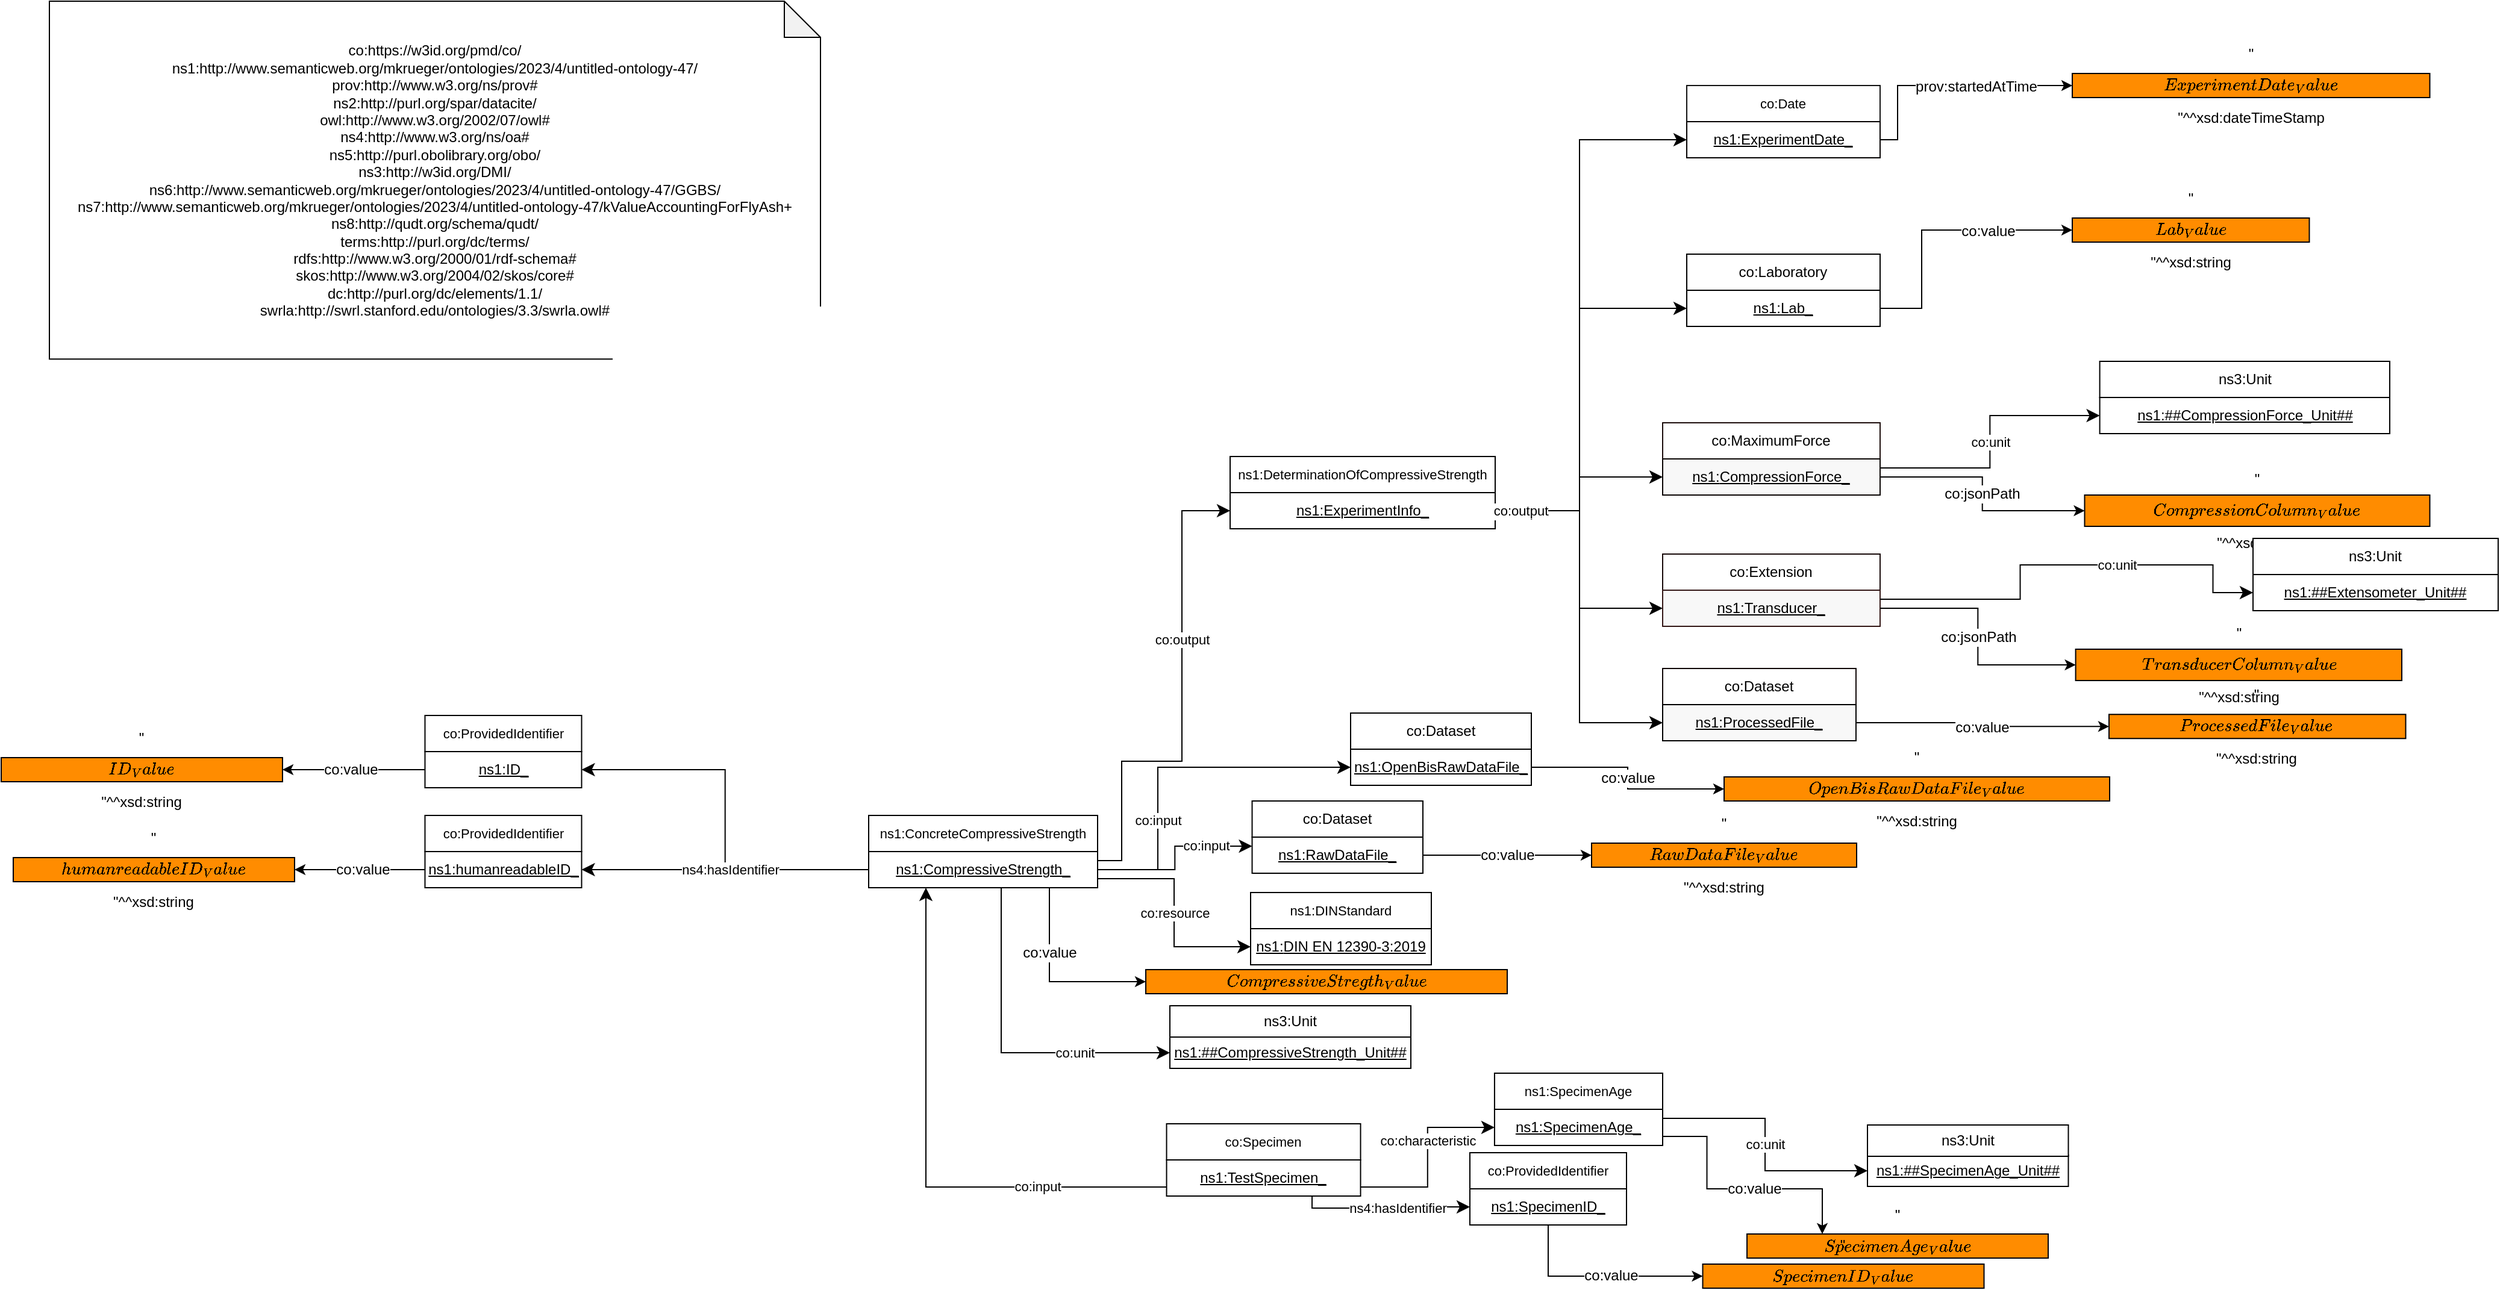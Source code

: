 <mxfile version="15.8.2" type="device"><diagram id="UXIPkQefFEDrWGH3IdC5" name="MiWoEx_neu"><mxGraphModel dx="4435" dy="2999" grid="1" gridSize="10" guides="1" tooltips="1" connect="1" arrows="1" fold="1" page="0" pageScale="1" pageWidth="827" pageHeight="1169" math="0" shadow="0"><root><mxCell id="97505-SNcamct329gDO7-0"/><mxCell id="97505-SNcamct329gDO7-1" parent="97505-SNcamct329gDO7-0"/><object label="ns1:ConcreteCompressiveStrength" Type="Class" IRI="http://www.semanticweb.org/mkrueger/ontologies/2023/4/untitled-ontology-47/ConcreteCompressiveStrength" id="4S3OoNcXCZUGaDcpZlmq-151"><mxCell style="rounded=0;whiteSpace=wrap;html=1;snapToPoint=1;points=[[0.1,0],[0.2,0],[0.3,0],[0.4,0],[0.5,0],[0.6,0],[0.7,0],[0.8,0],[0.9,0],[0,0.1],[0,0.3],[0,0.5],[0,0.7],[0,0.9],[0.1,1],[0.2,1],[0.3,1],[0.4,1],[0.5,1],[0.6,1],[0.7,1],[0.8,1],[0.9,1],[1,0.1],[1,0.3],[1,0.5],[1,0.7],[1,0.9]];fontSize=11;fillColor=#FFFFFF;" parent="97505-SNcamct329gDO7-1" vertex="1"><mxGeometry x="-1900" y="-984" width="190" height="30" as="geometry"/></mxCell></object><object label="&lt;u style=&quot;font-size: 12px&quot;&gt;ns1:&lt;/u&gt;&lt;u&gt;&lt;font style=&quot;font-size: 12px&quot;&gt;CompressiveStrength_&lt;/font&gt;&lt;/u&gt;" Type="Individual" IRI="Null" id="4S3OoNcXCZUGaDcpZlmq-152"><mxCell style="rounded=0;whiteSpace=wrap;html=1;snapToPoint=1;fontSize=11;fillColor=#FFFFFF;" parent="97505-SNcamct329gDO7-1" vertex="1"><mxGeometry x="-1900" y="-954" width="190" height="30" as="geometry"/></mxCell></object><object label="co:value" Type="DatatypeProperty" IRI="https://w3id.org/pmd/co/value" id="4S3OoNcXCZUGaDcpZlmq-154"><mxCell style="edgeStyle=orthogonalEdgeStyle;rounded=0;orthogonalLoop=1;jettySize=auto;html=1;exitX=0.75;exitY=1;exitDx=0;exitDy=0;fontSize=12;entryX=0;entryY=0.5;entryDx=0;entryDy=0;fillColor=#FFFFFF;" parent="97505-SNcamct329gDO7-1" source="4S3OoNcXCZUGaDcpZlmq-152" target="4S3OoNcXCZUGaDcpZlmq-155" edge="1"><mxGeometry as="geometry"><mxPoint x="-1847" y="-871.5" as="sourcePoint"/><mxPoint x="-1669" y="-851" as="targetPoint"/><mxPoint x="-36" y="15" as="offset"/><Array as="points"><mxPoint x="-1750" y="-846"/></Array></mxGeometry></mxCell></object><object label="&quot;$$CompressiveStregth_Value$$&quot;^^xsd:decimal" Type="DataValue" IRI_DT="http://www.w3.org/2001/XMLSchema#decimal" id="4S3OoNcXCZUGaDcpZlmq-155"><mxCell style="rounded=0;whiteSpace=wrap;html=1;snapToPoint=1;shadow=0;glass=0;sketch=0;strokeColor=default;fontSize=12;fillColor=#FF8C00;" parent="97505-SNcamct329gDO7-1" vertex="1"><mxGeometry x="-1670" y="-856" width="300" height="20" as="geometry"/></mxCell></object><object label="ns3:Unit" Type="Class" IRI="http://qudt.org/schema/qudt/Unit" id="dzM1LntGsSAcp5HvhDIG-3"><mxCell style="rounded=0;whiteSpace=wrap;html=1;fillColor=#FFFFFF;" parent="97505-SNcamct329gDO7-1" vertex="1"><mxGeometry x="-1650" y="-826" width="200" height="26" as="geometry"/></mxCell></object><object label="&lt;u&gt;ns1:##CompressiveStrength_Unit##&lt;/u&gt;" Type="Individual" id="dzM1LntGsSAcp5HvhDIG-4"><mxCell style="rounded=0;whiteSpace=wrap;html=1;fillColor=#FFFFFF;" parent="97505-SNcamct329gDO7-1" vertex="1"><mxGeometry x="-1650" y="-800" width="200" height="26" as="geometry"/></mxCell></object><object label="co:unit" Type="ObjectProperty" IRI="https://w3id.org/pmd/co/unit" id="dzM1LntGsSAcp5HvhDIG-5"><mxCell style="endArrow=classic;html=1;endSize=8;arcSize=0;edgeStyle=orthogonalEdgeStyle;entryX=0;entryY=0.5;entryDx=0;entryDy=0;exitX=0.5;exitY=1;exitDx=0;exitDy=0;fillColor=#FFFFFF;" parent="97505-SNcamct329gDO7-1" source="4S3OoNcXCZUGaDcpZlmq-152" target="dzM1LntGsSAcp5HvhDIG-4" edge="1"><mxGeometry width="90" height="26" as="geometry"><mxPoint x="-1620" y="-924" as="sourcePoint"/><mxPoint x="-2140" y="400.74" as="targetPoint"/><Array as="points"><mxPoint x="-1790" y="-787"/></Array><mxPoint x="-2" y="68" as="offset"/></mxGeometry></mxCell></object><object label="co:input" Type="ObjectProperty" IRI="https://w3id.org/pmd/co/input" id="I0iQMAfbNPmYhLhFOZMQ-0"><mxCell style="endArrow=classic;html=1;exitX=1;exitY=0.5;exitDx=0;exitDy=0;endSize=8;arcSize=0;entryX=0;entryY=0.25;entryDx=0;entryDy=0;edgeStyle=orthogonalEdgeStyle;fillColor=#FFFFFF;" parent="97505-SNcamct329gDO7-1" source="4S3OoNcXCZUGaDcpZlmq-152" target="I0iQMAfbNPmYhLhFOZMQ-2" edge="1"><mxGeometry width="90" height="26" as="geometry"><mxPoint x="-1630" y="-945.5" as="sourcePoint"/><mxPoint x="-1224.25" y="-447" as="targetPoint"/><mxPoint x="26" y="-10" as="offset"/></mxGeometry></mxCell></object><object label="co:Dataset" Type="Class" IRI="https://w3id.org/pmd/co/Dataset" id="I0iQMAfbNPmYhLhFOZMQ-1"><mxCell style="rounded=0;whiteSpace=wrap;html=1;snapToPoint=1;points=[[0.1,0],[0.2,0],[0.3,0],[0.4,0],[0.5,0],[0.6,0],[0.7,0],[0.8,0],[0.9,0],[0,0.1],[0,0.3],[0,0.5],[0,0.7],[0,0.9],[0.1,1],[0.2,1],[0.3,1],[0.4,1],[0.5,1],[0.6,1],[0.7,1],[0.8,1],[0.9,1],[1,0.1],[1,0.3],[1,0.5],[1,0.7],[1,0.9]];fillColor=#FFFFFF;" parent="97505-SNcamct329gDO7-1" vertex="1"><mxGeometry x="-1581.74" y="-996" width="141.74" height="30" as="geometry"/></mxCell></object><object label="&lt;u&gt;ns1:RawDataFile_&lt;/u&gt;" Type="Individual" IRI="Null" id="I0iQMAfbNPmYhLhFOZMQ-2"><mxCell style="rounded=0;whiteSpace=wrap;html=1;snapToPoint=1;" parent="97505-SNcamct329gDO7-1" vertex="1"><mxGeometry x="-1581.74" y="-966" width="141.74" height="30" as="geometry"/></mxCell></object><object label="ns1:DINStandard" Type="Class" IRI="http://www.semanticweb.org/mkrueger/ontologies/2023/4/untitled-ontology-47/DINStandard" id="X-x265AaEcsCabsh68sK-0"><mxCell style="rounded=0;whiteSpace=wrap;html=1;snapToPoint=1;points=[[0.1,0],[0.2,0],[0.3,0],[0.4,0],[0.5,0],[0.6,0],[0.7,0],[0.8,0],[0.9,0],[0,0.1],[0,0.3],[0,0.5],[0,0.7],[0,0.9],[0.1,1],[0.2,1],[0.3,1],[0.4,1],[0.5,1],[0.6,1],[0.7,1],[0.8,1],[0.9,1],[1,0.1],[1,0.3],[1,0.5],[1,0.7],[1,0.9]];fontSize=11;fillColor=#FFFFFF;" parent="97505-SNcamct329gDO7-1" vertex="1"><mxGeometry x="-1583" y="-920" width="150" height="30" as="geometry"/></mxCell></object><object label="&lt;u style=&quot;font-size: 12px&quot;&gt;ns1:&lt;/u&gt;&lt;u&gt;&lt;font style=&quot;font-size: 12px&quot;&gt;DIN EN 12390-3:2019&lt;/font&gt;&lt;/u&gt;" Type="Individual" IRI="Null" id="X-x265AaEcsCabsh68sK-1"><mxCell style="rounded=0;whiteSpace=wrap;html=1;snapToPoint=1;fontSize=11;" parent="97505-SNcamct329gDO7-1" vertex="1"><mxGeometry x="-1583" y="-890" width="150" height="30" as="geometry"/></mxCell></object><object label="co:resource" Type="ObjectProperty" IRI="https://w3id.org/pmd/co/resource" id="X-x265AaEcsCabsh68sK-2"><mxCell style="endArrow=classic;html=1;exitX=1;exitY=0.75;exitDx=0;exitDy=0;endSize=8;arcSize=0;edgeStyle=orthogonalEdgeStyle;entryX=0;entryY=0.5;entryDx=0;entryDy=0;fillColor=#FFFFFF;" parent="97505-SNcamct329gDO7-1" source="4S3OoNcXCZUGaDcpZlmq-152" target="X-x265AaEcsCabsh68sK-1" edge="1"><mxGeometry x="-2360" y="380" width="90" height="26" as="geometry"><mxPoint x="-1200" y="-856.04" as="sourcePoint"/><mxPoint x="-1591.74" y="-879" as="targetPoint"/></mxGeometry></mxCell></object><object label="co:output" Type="ObjectProperty" IRI="https://w3id.org/pmd/co/output" id="HQw4geavo5Zy8eXRPRxA-52"><mxCell style="endArrow=classic;html=1;exitX=1;exitY=0.25;exitDx=0;exitDy=0;endSize=8;arcSize=0;edgeStyle=orthogonalEdgeStyle;entryX=0;entryY=0.5;entryDx=0;entryDy=0;fillColor=#FFFFFF;" parent="97505-SNcamct329gDO7-1" source="4S3OoNcXCZUGaDcpZlmq-152" target="HQw4geavo5Zy8eXRPRxA-54" edge="1"><mxGeometry width="90" height="26" as="geometry"><mxPoint x="-1650.74" y="-1320" as="sourcePoint"/><mxPoint x="-1530.74" y="-1004" as="targetPoint"/><Array as="points"><mxPoint x="-1690" y="-947"/><mxPoint x="-1690" y="-1029"/><mxPoint x="-1640" y="-1029"/><mxPoint x="-1640" y="-1237"/></Array><mxPoint x="15" y="-38" as="offset"/></mxGeometry></mxCell></object><object label="ns1:DeterminationOfCompressiveStrength" Type="Class" IRI="http://www.semanticweb.org/mkrueger/ontologies/2023/4/untitled-ontology-47/DeterminationOfCompressiveStrength" id="HQw4geavo5Zy8eXRPRxA-53"><mxCell style="rounded=0;whiteSpace=wrap;html=1;snapToPoint=1;points=[[0.1,0],[0.2,0],[0.3,0],[0.4,0],[0.5,0],[0.6,0],[0.7,0],[0.8,0],[0.9,0],[0,0.1],[0,0.3],[0,0.5],[0,0.7],[0,0.9],[0.1,1],[0.2,1],[0.3,1],[0.4,1],[0.5,1],[0.6,1],[0.7,1],[0.8,1],[0.9,1],[1,0.1],[1,0.3],[1,0.5],[1,0.7],[1,0.9]];fontSize=11;fillColor=#FFFFFF;" parent="97505-SNcamct329gDO7-1" vertex="1"><mxGeometry x="-1600" y="-1282" width="220" height="30" as="geometry"/></mxCell></object><object label="&lt;u style=&quot;font-size: 12px&quot;&gt;ns1:&lt;/u&gt;&lt;u&gt;&lt;font style=&quot;font-size: 12px&quot;&gt;ExperimentInfo_&lt;/font&gt;&lt;/u&gt;" Type="Individual" IRI="Null" id="HQw4geavo5Zy8eXRPRxA-54"><mxCell style="rounded=0;whiteSpace=wrap;html=1;snapToPoint=1;fontSize=11;" parent="97505-SNcamct329gDO7-1" vertex="1"><mxGeometry x="-1600" y="-1252" width="220" height="30" as="geometry"/></mxCell></object><object label="co:output" Type="ObjectProperty" IRI="https://w3id.org/pmd/co/output" id="pHDu-H6QZuq3HkTLv2y9-0"><mxCell style="endArrow=classic;html=1;endSize=8;arcSize=0;edgeStyle=orthogonalEdgeStyle;entryX=0;entryY=0.5;entryDx=0;entryDy=0;exitX=1;exitY=0.5;exitDx=0;exitDy=0;fillColor=#FFFFFF;" parent="97505-SNcamct329gDO7-1" source="HQw4geavo5Zy8eXRPRxA-54" target="qdWpLhHh8dL3HrE0PAIA-3" edge="1"><mxGeometry width="90" height="26" as="geometry"><mxPoint x="-1360.74" y="-1109" as="sourcePoint"/><mxPoint x="-1300" y="-1502" as="targetPoint"/><mxPoint x="-59" y="154" as="offset"/><Array as="points"><mxPoint x="-1310" y="-1237"/><mxPoint x="-1310" y="-1545"/></Array></mxGeometry></mxCell></object><object label="co:output" Type="ObjectProperty" IRI="https://w3id.org/pmd/co/output" id="pHDu-H6QZuq3HkTLv2y9-1"><mxCell style="endArrow=classic;html=1;endSize=8;arcSize=0;edgeStyle=orthogonalEdgeStyle;entryX=0;entryY=0.5;entryDx=0;entryDy=0;exitX=1;exitY=0.5;exitDx=0;exitDy=0;fillColor=#FFFFFF;" parent="97505-SNcamct329gDO7-1" source="HQw4geavo5Zy8eXRPRxA-54" target="qdWpLhHh8dL3HrE0PAIA-13" edge="1"><mxGeometry width="90" height="26" as="geometry"><mxPoint x="-1360.74" y="-1109" as="sourcePoint"/><mxPoint x="-1300" y="-1222" as="targetPoint"/><Array as="points"><mxPoint x="-1310" y="-1237"/><mxPoint x="-1310" y="-1061"/></Array><mxPoint x="-49" y="-88" as="offset"/></mxGeometry></mxCell></object><object label="co:output" Type="ObjectProperty" IRI="https://w3id.org/pmd/co/output" id="pHDu-H6QZuq3HkTLv2y9-4"><mxCell style="endArrow=classic;html=1;endSize=8;arcSize=0;edgeStyle=orthogonalEdgeStyle;entryX=0;entryY=0.5;entryDx=0;entryDy=0;exitX=1;exitY=0.5;exitDx=0;exitDy=0;fillColor=#FFFFFF;" parent="97505-SNcamct329gDO7-1" source="HQw4geavo5Zy8eXRPRxA-54" target="qdWpLhHh8dL3HrE0PAIA-22" edge="1"><mxGeometry width="90" height="26" as="geometry"><mxPoint x="-1360.74" y="-1109" as="sourcePoint"/><mxPoint x="-1300" y="-1082" as="targetPoint"/><Array as="points"><mxPoint x="-1310" y="-1237"/><mxPoint x="-1310" y="-1156"/></Array><mxPoint x="-49" y="-40" as="offset"/></mxGeometry></mxCell></object><object label="co:output" Type="ObjectProperty" IRI="https://w3id.org/pmd/co/output" id="pHDu-H6QZuq3HkTLv2y9-5"><mxCell style="endArrow=classic;html=1;endSize=8;arcSize=0;edgeStyle=orthogonalEdgeStyle;entryX=0;entryY=0.5;entryDx=0;entryDy=0;exitX=1;exitY=0.5;exitDx=0;exitDy=0;fillColor=#FFFFFF;" parent="97505-SNcamct329gDO7-1" source="HQw4geavo5Zy8eXRPRxA-54" target="qdWpLhHh8dL3HrE0PAIA-11" edge="1"><mxGeometry width="90" height="26" as="geometry"><mxPoint x="-1360.74" y="-1109" as="sourcePoint"/><mxPoint x="-1300" y="-1152" as="targetPoint"/><Array as="points"><mxPoint x="-1310" y="-1237"/><mxPoint x="-1310" y="-1265"/></Array><mxPoint x="-49" y="14" as="offset"/></mxGeometry></mxCell></object><object label="co:output" Type="ObjectProperty" IRI="https://w3id.org/pmd/co/output" id="YiSI-3_hxDZqlvMmnj0z-66"><mxCell style="endArrow=classic;html=1;endSize=8;arcSize=0;edgeStyle=orthogonalEdgeStyle;entryX=0;entryY=0.5;entryDx=0;entryDy=0;exitX=1;exitY=0.5;exitDx=0;exitDy=0;fillColor=#FFFFFF;" parent="97505-SNcamct329gDO7-1" source="HQw4geavo5Zy8eXRPRxA-54" target="qdWpLhHh8dL3HrE0PAIA-7" edge="1"><mxGeometry width="90" height="26" as="geometry"><mxPoint x="-1401" y="-1019" as="sourcePoint"/><mxPoint x="-1300" y="-1362" as="targetPoint"/><mxPoint x="-59" y="84" as="offset"/><Array as="points"><mxPoint x="-1310" y="-1237"/><mxPoint x="-1310" y="-1405"/></Array></mxGeometry></mxCell></object><object label="co:value" Type="DatatypeProperty" IRI="https://w3id.org/pmd/co/value" id="bk2kTeLw0D9dxrtDLXrW-33"><mxCell style="edgeStyle=orthogonalEdgeStyle;rounded=0;orthogonalLoop=1;jettySize=auto;html=1;fontSize=12;exitX=1;exitY=0.5;exitDx=0;exitDy=0;entryX=0;entryY=0.5;entryDx=0;entryDy=0;fillColor=#FFFFFF;" parent="97505-SNcamct329gDO7-1" source="I0iQMAfbNPmYhLhFOZMQ-2" target="bk2kTeLw0D9dxrtDLXrW-34" edge="1"><mxGeometry x="-2360" y="380" as="geometry"><mxPoint x="-1410.0" y="-661" as="sourcePoint"/><mxPoint x="-1330" y="-910" as="targetPoint"/><mxPoint as="offset"/></mxGeometry></mxCell></object><object label="&quot;$$RawDataFile_Value$$&quot;^^xsd:string" Type="DataValue" IRI_DT="http://www.w3.org/2001/XMLSchema#string" id="bk2kTeLw0D9dxrtDLXrW-34"><mxCell style="rounded=0;whiteSpace=wrap;html=1;snapToPoint=1;shadow=0;glass=0;sketch=0;strokeColor=default;fontSize=12;fillColor=#FF8C00;" parent="97505-SNcamct329gDO7-1" vertex="1"><mxGeometry x="-1300" y="-961" width="220" height="20" as="geometry"/></mxCell></object><object label="co:input" Type="ObjectProperty" IRI="https://w3id.org/pmd/co/input" id="CiveyCGVFrFPuOGMLY2E-0"><mxCell style="endArrow=classic;html=1;exitX=1;exitY=0.5;exitDx=0;exitDy=0;endSize=8;arcSize=0;edgeStyle=orthogonalEdgeStyle;entryX=0;entryY=0.5;entryDx=0;entryDy=0;fillColor=#FFFFFF;" parent="97505-SNcamct329gDO7-1" source="4S3OoNcXCZUGaDcpZlmq-152" target="CiveyCGVFrFPuOGMLY2E-2" edge="1"><mxGeometry width="90" height="26" as="geometry"><mxPoint x="-1700" y="-929" as="sourcePoint"/><mxPoint x="-1530" y="-1050" as="targetPoint"/><Array as="points"><mxPoint x="-1660" y="-939"/><mxPoint x="-1660" y="-1024"/></Array><mxPoint x="-55" y="1" as="offset"/></mxGeometry></mxCell></object><object label="co:Dataset" Type="Class" IRI="https://w3id.org/pmd/co/Dataset" id="CiveyCGVFrFPuOGMLY2E-1"><mxCell style="rounded=0;whiteSpace=wrap;html=1;snapToPoint=1;points=[[0.1,0],[0.2,0],[0.3,0],[0.4,0],[0.5,0],[0.6,0],[0.7,0],[0.8,0],[0.9,0],[0,0.1],[0,0.3],[0,0.5],[0,0.7],[0,0.9],[0.1,1],[0.2,1],[0.3,1],[0.4,1],[0.5,1],[0.6,1],[0.7,1],[0.8,1],[0.9,1],[1,0.1],[1,0.3],[1,0.5],[1,0.7],[1,0.9]];fillColor=#FFFFFF;" parent="97505-SNcamct329gDO7-1" vertex="1"><mxGeometry x="-1500" y="-1069" width="150" height="30" as="geometry"/></mxCell></object><object label="&lt;u&gt;ns1:OpenBisRawDataFile_&lt;/u&gt;" Type="Individual" IRI="Null" id="CiveyCGVFrFPuOGMLY2E-2"><mxCell style="rounded=0;whiteSpace=wrap;html=1;snapToPoint=1;" parent="97505-SNcamct329gDO7-1" vertex="1"><mxGeometry x="-1500" y="-1039" width="150" height="30" as="geometry"/></mxCell></object><object label="co:value" Type="DatatypeProperty" IRI="https://w3id.org/pmd/co/value" id="CiveyCGVFrFPuOGMLY2E-3"><mxCell style="edgeStyle=orthogonalEdgeStyle;rounded=0;orthogonalLoop=1;jettySize=auto;html=1;fontSize=12;exitX=1;exitY=0.5;exitDx=0;exitDy=0;entryX=0;entryY=0.5;entryDx=0;entryDy=0;fillColor=#FFFFFF;" parent="97505-SNcamct329gDO7-1" source="CiveyCGVFrFPuOGMLY2E-2" target="CiveyCGVFrFPuOGMLY2E-4" edge="1"><mxGeometry x="-2250" y="325" as="geometry"><mxPoint x="-1330" y="-1006" as="sourcePoint"/><mxPoint x="-1220" y="-965" as="targetPoint"/><mxPoint as="offset"/></mxGeometry></mxCell></object><object label="&quot;$$OpenBisRawDataFile_Value$$&quot;^^xsd:string" Type="DataValue" IRI_DT="http://www.w3.org/2001/XMLSchema#string" id="CiveyCGVFrFPuOGMLY2E-4"><mxCell style="rounded=0;whiteSpace=wrap;html=1;snapToPoint=1;shadow=0;glass=0;sketch=0;strokeColor=default;fontSize=12;fillColor=#FF8C00;" parent="97505-SNcamct329gDO7-1" vertex="1"><mxGeometry x="-1190" y="-1016" width="320" height="20" as="geometry"/></mxCell></object><object label="ns4:hasIdentifier" Type="ObjectProperty" IRI="http://purl.org/spar/datacite/hasIdentifier" id="MuX1jfOY8elobVk9gQZl-0"><mxCell style="endArrow=classic;html=1;endSize=8;arcSize=0;edgeStyle=orthogonalEdgeStyle;entryX=1;entryY=0.5;entryDx=0;entryDy=0;exitX=0;exitY=0.5;exitDx=0;exitDy=0;fillColor=#FFFFFF;" parent="97505-SNcamct329gDO7-1" source="4S3OoNcXCZUGaDcpZlmq-152" target="MuX1jfOY8elobVk9gQZl-3" edge="1"><mxGeometry width="90" height="26" as="geometry"><mxPoint x="-1906.74" y="-1282" as="sourcePoint"/><mxPoint x="-1989.01" y="-1307.03" as="targetPoint"/><mxPoint x="4" y="41" as="offset"/></mxGeometry></mxCell></object><object label="&quot;$$ID_Value$$&quot;^^xsd:string" Type="DataValue" IRI_DT="http://www.w3.org/2001/XMLSchema#string" id="MuX1jfOY8elobVk9gQZl-1"><mxCell style="rounded=0;whiteSpace=wrap;html=1;snapToPoint=1;shadow=0;glass=0;sketch=0;strokeColor=default;fontSize=12;fillColor=#FF8C00;" parent="97505-SNcamct329gDO7-1" vertex="1"><mxGeometry x="-2620" y="-1032" width="233.48" height="20" as="geometry"/></mxCell></object><object label="co:ProvidedIdentifier" Type="Class" IRI="https://w3id.org/pmd/co/ProvidedIdentifier" id="MuX1jfOY8elobVk9gQZl-2"><mxCell style="rounded=0;whiteSpace=wrap;html=1;snapToPoint=1;points=[[0.1,0],[0.2,0],[0.3,0],[0.4,0],[0.5,0],[0.6,0],[0.7,0],[0.8,0],[0.9,0],[0,0.1],[0,0.3],[0,0.5],[0,0.7],[0,0.9],[0.1,1],[0.2,1],[0.3,1],[0.4,1],[0.5,1],[0.6,1],[0.7,1],[0.8,1],[0.9,1],[1,0.1],[1,0.3],[1,0.5],[1,0.7],[1,0.9]];fontSize=11;fillColor=#FFFFFF;" parent="97505-SNcamct329gDO7-1" vertex="1"><mxGeometry x="-2268.26" y="-1067" width="130" height="30" as="geometry"/></mxCell></object><object label="&lt;u style=&quot;font-size: 12px&quot;&gt;ns1:&lt;/u&gt;&lt;u&gt;&lt;font style=&quot;font-size: 12px&quot;&gt;ID_&lt;/font&gt;&lt;/u&gt;" Type="Individual" IRI="Null" id="MuX1jfOY8elobVk9gQZl-3"><mxCell style="rounded=0;whiteSpace=wrap;html=1;snapToPoint=1;fontSize=11;" parent="97505-SNcamct329gDO7-1" vertex="1"><mxGeometry x="-2268.26" y="-1037" width="130" height="30" as="geometry"/></mxCell></object><object label="co:value" Type="DatatypeProperty" IRI="https://w3id.org/pmd/co/value" id="MuX1jfOY8elobVk9gQZl-4"><mxCell style="edgeStyle=orthogonalEdgeStyle;rounded=0;orthogonalLoop=1;jettySize=auto;html=1;fontSize=12;entryX=1;entryY=0.5;entryDx=0;entryDy=0;exitX=0;exitY=0.5;exitDx=0;exitDy=0;fillColor=#FFFFFF;" parent="97505-SNcamct329gDO7-1" source="MuX1jfOY8elobVk9gQZl-3" target="MuX1jfOY8elobVk9gQZl-1" edge="1"><mxGeometry as="geometry"><mxPoint x="-2171.74" y="-1364.75" as="sourcePoint"/><mxPoint x="-2043.48" y="-1322.25" as="targetPoint"/><mxPoint x="-3" as="offset"/></mxGeometry></mxCell></object><object label="ns4:hasIdentifier" Type="ObjectProperty" IRI="http://purl.org/spar/datacite/hasIdentifier" id="MuX1jfOY8elobVk9gQZl-5"><mxCell style="endArrow=classic;html=1;endSize=8;arcSize=0;edgeStyle=orthogonalEdgeStyle;entryX=1;entryY=0.5;entryDx=0;entryDy=0;exitX=0;exitY=0.5;exitDx=0;exitDy=0;fillColor=#FFFFFF;" parent="97505-SNcamct329gDO7-1" source="4S3OoNcXCZUGaDcpZlmq-152" target="MuX1jfOY8elobVk9gQZl-8" edge="1"><mxGeometry width="90" height="26" as="geometry"><mxPoint x="-2056.74" y="-1111" as="sourcePoint"/><mxPoint x="-2139.01" y="-1136.03" as="targetPoint"/><mxPoint x="4" as="offset"/></mxGeometry></mxCell></object><object label="&quot;$$humanreadableID_Value$$&quot;^^xsd:string" Type="DataValue" IRI_DT="http://www.w3.org/2001/XMLSchema#string" id="MuX1jfOY8elobVk9gQZl-6"><mxCell style="rounded=0;whiteSpace=wrap;html=1;snapToPoint=1;shadow=0;glass=0;sketch=0;strokeColor=default;fontSize=12;fillColor=#FF8C00;" parent="97505-SNcamct329gDO7-1" vertex="1"><mxGeometry x="-2610" y="-949" width="233.48" height="20" as="geometry"/></mxCell></object><object label="co:ProvidedIdentifier" Type="Class" IRI="https://w3id.org/pmd/co/ProvidedIdentifier" id="MuX1jfOY8elobVk9gQZl-7"><mxCell style="rounded=0;whiteSpace=wrap;html=1;snapToPoint=1;points=[[0.1,0],[0.2,0],[0.3,0],[0.4,0],[0.5,0],[0.6,0],[0.7,0],[0.8,0],[0.9,0],[0,0.1],[0,0.3],[0,0.5],[0,0.7],[0,0.9],[0.1,1],[0.2,1],[0.3,1],[0.4,1],[0.5,1],[0.6,1],[0.7,1],[0.8,1],[0.9,1],[1,0.1],[1,0.3],[1,0.5],[1,0.7],[1,0.9]];fontSize=11;fillColor=#FFFFFF;" parent="97505-SNcamct329gDO7-1" vertex="1"><mxGeometry x="-2268.26" y="-984" width="130" height="30" as="geometry"/></mxCell></object><object label="&lt;u style=&quot;font-size: 12px&quot;&gt;ns1:humanreadable&lt;/u&gt;&lt;u&gt;&lt;font style=&quot;font-size: 12px&quot;&gt;ID_&lt;/font&gt;&lt;/u&gt;" Type="Individual" IRI="Null" id="MuX1jfOY8elobVk9gQZl-8"><mxCell style="rounded=0;whiteSpace=wrap;html=1;snapToPoint=1;fontSize=11;" parent="97505-SNcamct329gDO7-1" vertex="1"><mxGeometry x="-2268.26" y="-954" width="130" height="30" as="geometry"/></mxCell></object><object label="co:value" Type="DatatypeProperty" IRI="https://w3id.org/pmd/co/value" id="MuX1jfOY8elobVk9gQZl-9"><mxCell style="edgeStyle=orthogonalEdgeStyle;rounded=0;orthogonalLoop=1;jettySize=auto;html=1;fontSize=12;entryX=1;entryY=0.5;entryDx=0;entryDy=0;exitX=0;exitY=0.5;exitDx=0;exitDy=0;fillColor=#FFFFFF;" parent="97505-SNcamct329gDO7-1" source="MuX1jfOY8elobVk9gQZl-8" target="MuX1jfOY8elobVk9gQZl-6" edge="1"><mxGeometry as="geometry"><mxPoint x="-2321.74" y="-1193.75" as="sourcePoint"/><mxPoint x="-2193.48" y="-1151.25" as="targetPoint"/><mxPoint x="2" as="offset"/></mxGeometry></mxCell></object><object label="co:Specimen" Type="Class" IRI="https://w3id.org/pmd/co/Specimen" id="MuX1jfOY8elobVk9gQZl-11"><mxCell style="rounded=0;whiteSpace=wrap;html=1;snapToPoint=1;points=[[0.1,0],[0.2,0],[0.3,0],[0.4,0],[0.5,0],[0.6,0],[0.7,0],[0.8,0],[0.9,0],[0,0.1],[0,0.3],[0,0.5],[0,0.7],[0,0.9],[0.1,1],[0.2,1],[0.3,1],[0.4,1],[0.5,1],[0.6,1],[0.7,1],[0.8,1],[0.9,1],[1,0.1],[1,0.3],[1,0.5],[1,0.7],[1,0.9]];fontSize=11;fillColor=#FFFFFF;" parent="97505-SNcamct329gDO7-1" vertex="1"><mxGeometry x="-1652.74" y="-728" width="161" height="30" as="geometry"/></mxCell></object><object label="&lt;u&gt;&lt;font style=&quot;font-size: 12px&quot;&gt;ns1:TestSpecimen_&lt;/font&gt;&lt;/u&gt;" Type="Individual" IRI="Null" id="MuX1jfOY8elobVk9gQZl-12"><mxCell style="rounded=0;whiteSpace=wrap;html=1;snapToPoint=1;fontSize=11;" parent="97505-SNcamct329gDO7-1" vertex="1"><mxGeometry x="-1652.74" y="-698" width="161" height="30" as="geometry"/></mxCell></object><object label="co:input" Type="ObjectProperty" IRI="https://w3id.org/pmd/co/input" id="MuX1jfOY8elobVk9gQZl-13"><mxCell style="endArrow=classic;html=1;endSize=8;arcSize=0;edgeStyle=orthogonalEdgeStyle;exitX=0;exitY=0.75;exitDx=0;exitDy=0;entryX=0.25;entryY=1;entryDx=0;entryDy=0;fillColor=#FFFFFF;" parent="97505-SNcamct329gDO7-1" source="MuX1jfOY8elobVk9gQZl-12" target="4S3OoNcXCZUGaDcpZlmq-152" edge="1"><mxGeometry width="90" height="26" as="geometry"><mxPoint x="-1631" y="-946.5" as="sourcePoint"/><mxPoint x="-1740.0" y="-634" as="targetPoint"/><mxPoint x="-7" y="124" as="offset"/></mxGeometry></mxCell></object><object label="co:characteristic" Type="ObjectProperty" IRI="https://w3id.org/pmd/co/characteristic" id="MuX1jfOY8elobVk9gQZl-14"><mxCell style="endArrow=classic;html=1;endSize=8;arcSize=0;edgeStyle=orthogonalEdgeStyle;exitX=1;exitY=0.75;exitDx=0;exitDy=0;entryX=0;entryY=0.5;entryDx=0;entryDy=0;strokeColor=#000000;fillColor=#FFFFFF;" parent="97505-SNcamct329gDO7-1" source="MuX1jfOY8elobVk9gQZl-12" target="MuX1jfOY8elobVk9gQZl-16" edge="1"><mxGeometry x="-254.26" y="716" width="90" height="26" as="geometry"><mxPoint x="-1451" y="-849" as="sourcePoint"/><mxPoint x="-1371.0" y="-794.0" as="targetPoint"/><mxPoint y="-14" as="offset"/></mxGeometry></mxCell></object><object label="ns1:SpecimenAge" Type="Class" IRI="http://www.semanticweb.org/mkrueger/ontologies/2023/4/untitled-ontology-47/SpecimenAge" id="MuX1jfOY8elobVk9gQZl-15"><mxCell style="rounded=0;whiteSpace=wrap;html=1;snapToPoint=1;points=[[0.1,0],[0.2,0],[0.3,0],[0.4,0],[0.5,0],[0.6,0],[0.7,0],[0.8,0],[0.9,0],[0,0.1],[0,0.3],[0,0.5],[0,0.7],[0,0.9],[0.1,1],[0.2,1],[0.3,1],[0.4,1],[0.5,1],[0.6,1],[0.7,1],[0.8,1],[0.9,1],[1,0.1],[1,0.3],[1,0.5],[1,0.7],[1,0.9]];fontSize=11;fillColor=#FFFFFF;" parent="97505-SNcamct329gDO7-1" vertex="1"><mxGeometry x="-1380.53" y="-770" width="139.53" height="30" as="geometry"/></mxCell></object><object label="&lt;span style=&quot;font-size: 12px&quot;&gt;&lt;u&gt;ns1:SpecimenAge_&lt;/u&gt;&lt;/span&gt;" Type="Individual" IRI="Null" id="MuX1jfOY8elobVk9gQZl-16"><mxCell style="rounded=0;whiteSpace=wrap;html=1;snapToPoint=1;fontSize=11;" parent="97505-SNcamct329gDO7-1" vertex="1"><mxGeometry x="-1380.53" y="-740" width="139.53" height="30" as="geometry"/></mxCell></object><object label="&quot;$$SpecimenAge_Value$$&quot;^^xsd:decimal" Type="DataValue" IRI_DT="http://www.w3.org/2001/XMLSchema#decimal" id="MuX1jfOY8elobVk9gQZl-17"><mxCell style="rounded=0;whiteSpace=wrap;html=1;snapToPoint=1;shadow=0;glass=0;sketch=0;strokeColor=default;fontSize=12;fillColor=#FF8C00;" parent="97505-SNcamct329gDO7-1" vertex="1"><mxGeometry x="-1171" y="-636.5" width="250" height="20" as="geometry"/></mxCell></object><object label="co:value" Type="DatatypeProperty" IRI="https://w3id.org/pmd/co/value" id="MuX1jfOY8elobVk9gQZl-18"><mxCell style="edgeStyle=orthogonalEdgeStyle;rounded=0;orthogonalLoop=1;jettySize=auto;html=1;exitX=1;exitY=0.75;exitDx=0;exitDy=0;fontSize=12;entryX=0.25;entryY=0;entryDx=0;entryDy=0;fillColor=#FFFFFF;" parent="97505-SNcamct329gDO7-1" source="MuX1jfOY8elobVk9gQZl-16" target="MuX1jfOY8elobVk9gQZl-17" edge="1"><mxGeometry x="-254.26" y="716" as="geometry"><mxPoint x="-1960.53" y="-409" as="sourcePoint"/><mxPoint x="-3028.51" y="2243.24" as="targetPoint"/><Array as="points"><mxPoint x="-1204.26" y="-717"/><mxPoint x="-1204.26" y="-674"/><mxPoint x="-1108.26" y="-674"/></Array><mxPoint x="10" y="3" as="offset"/></mxGeometry></mxCell></object><object label="&lt;u&gt;ns1:##SpecimenAge_Unit##&lt;/u&gt;" Type="Individual" id="MuX1jfOY8elobVk9gQZl-19"><mxCell style="rounded=0;whiteSpace=wrap;html=1;fillColor=#FFFFFF;" parent="97505-SNcamct329gDO7-1" vertex="1"><mxGeometry x="-1071" y="-702" width="166.74" height="26" as="geometry"/></mxCell></object><object label="ns3:Unit" Type="Class" IRI="http://qudt.org/schema/qudt/Unit" id="MuX1jfOY8elobVk9gQZl-20"><mxCell style="rounded=0;whiteSpace=wrap;html=1;fillColor=#FFFFFF;" parent="97505-SNcamct329gDO7-1" vertex="1"><mxGeometry x="-1071" y="-727" width="166.74" height="26" as="geometry"/></mxCell></object><object label="co:unit" Type="ObjectProperty" IRI="https://w3id.org/pmd/co/unit" id="MuX1jfOY8elobVk9gQZl-21"><mxCell style="endArrow=classic;html=1;endSize=8;arcSize=0;edgeStyle=orthogonalEdgeStyle;entryX=0;entryY=0.5;entryDx=0;entryDy=0;exitX=1;exitY=0.25;exitDx=0;exitDy=0;fillColor=#FFFFFF;" parent="97505-SNcamct329gDO7-1" source="MuX1jfOY8elobVk9gQZl-16" target="MuX1jfOY8elobVk9gQZl-19" edge="1"><mxGeometry x="-2411" y="138" width="90" height="26" as="geometry"><mxPoint x="-1930.53" y="-322.5" as="sourcePoint"/><mxPoint x="-1820.53" y="-342" as="targetPoint"/></mxGeometry></mxCell></object><object label="co:ProvidedIdentifier" Type="Class" IRI="https://w3id.org/pmd/co/ProvidedIdentifier" id="MuX1jfOY8elobVk9gQZl-22"><mxCell style="rounded=0;whiteSpace=wrap;html=1;snapToPoint=1;points=[[0.1,0],[0.2,0],[0.3,0],[0.4,0],[0.5,0],[0.6,0],[0.7,0],[0.8,0],[0.9,0],[0,0.1],[0,0.3],[0,0.5],[0,0.7],[0,0.9],[0.1,1],[0.2,1],[0.3,1],[0.4,1],[0.5,1],[0.6,1],[0.7,1],[0.8,1],[0.9,1],[1,0.1],[1,0.3],[1,0.5],[1,0.7],[1,0.9]];fontSize=11;fillColor=#FFFFFF;" parent="97505-SNcamct329gDO7-1" vertex="1"><mxGeometry x="-1401" y="-704" width="130" height="30" as="geometry"/></mxCell></object><object label="&lt;u style=&quot;font-size: 12px&quot;&gt;ns1:&lt;/u&gt;&lt;u&gt;&lt;font style=&quot;font-size: 12px&quot;&gt;SpecimenID_&lt;/font&gt;&lt;/u&gt;" Type="Individual" IRI="Null" id="MuX1jfOY8elobVk9gQZl-23"><mxCell style="rounded=0;whiteSpace=wrap;html=1;snapToPoint=1;fontSize=11;" parent="97505-SNcamct329gDO7-1" vertex="1"><mxGeometry x="-1401" y="-674" width="130" height="30" as="geometry"/></mxCell></object><object label="ns4:hasIdentifier" Type="ObjectProperty" IRI="http://purl.org/spar/datacite/hasIdentifier" id="MuX1jfOY8elobVk9gQZl-24"><mxCell style="endArrow=classic;html=1;endSize=8;arcSize=0;edgeStyle=orthogonalEdgeStyle;entryX=0;entryY=0.5;entryDx=0;entryDy=0;exitX=0.75;exitY=1;exitDx=0;exitDy=0;fillColor=#FFFFFF;" parent="97505-SNcamct329gDO7-1" source="MuX1jfOY8elobVk9gQZl-12" target="MuX1jfOY8elobVk9gQZl-23" edge="1"><mxGeometry x="-2411" y="138" width="90" height="26" as="geometry"><mxPoint x="-1431" y="-789" as="sourcePoint"/><mxPoint x="-2659" y="2637" as="targetPoint"/><mxPoint x="5" y="5" as="offset"/></mxGeometry></mxCell></object><object label="&quot;$$SpecimenID_Value$$&quot;^^xsd:string" Type="DataValue" IRI_DT="http://www.w3.org/2001/XMLSchema#string" id="MuX1jfOY8elobVk9gQZl-25"><mxCell style="rounded=0;whiteSpace=wrap;html=1;snapToPoint=1;shadow=0;glass=0;sketch=0;strokeColor=default;fontSize=12;fillColor=#FF8C00;" parent="97505-SNcamct329gDO7-1" vertex="1"><mxGeometry x="-1207.74" y="-611.5" width="233.48" height="20" as="geometry"/></mxCell></object><object label="co:value" Type="DatatypeProperty" IRI="https://w3id.org/pmd/co/value" id="MuX1jfOY8elobVk9gQZl-26"><mxCell style="edgeStyle=orthogonalEdgeStyle;rounded=0;orthogonalLoop=1;jettySize=auto;html=1;fontSize=12;entryX=0;entryY=0.5;entryDx=0;entryDy=0;exitX=0.5;exitY=1;exitDx=0;exitDy=0;fillColor=#FFFFFF;" parent="97505-SNcamct329gDO7-1" source="MuX1jfOY8elobVk9gQZl-23" target="MuX1jfOY8elobVk9gQZl-25" edge="1"><mxGeometry x="-254.26" y="716" as="geometry"><mxPoint x="-1228.03" y="-706.75" as="sourcePoint"/><mxPoint x="-1630.53" y="637.25" as="targetPoint"/><mxPoint x="-12" y="21" as="offset"/></mxGeometry></mxCell></object><object label="co:https://w3id.org/pmd/co/&lt;br/&gt;ns1:http://www.semanticweb.org/mkrueger/ontologies/2023/4/untitled-ontology-47/&lt;br/&gt;prov:http://www.w3.org/ns/prov#&lt;br/&gt;ns2:http://purl.org/spar/datacite/&lt;br/&gt;owl:http://www.w3.org/2002/07/owl#&lt;br/&gt;ns4:http://www.w3.org/ns/oa#&lt;br/&gt;ns5:http://purl.obolibrary.org/obo/&lt;br/&gt;ns3:http://w3id.org/DMI/&lt;br/&gt;ns6:http://www.semanticweb.org/mkrueger/ontologies/2023/4/untitled-ontology-47/GGBS/&lt;br/&gt;ns7:http://www.semanticweb.org/mkrueger/ontologies/2023/4/untitled-ontology-47/kValueAccountingForFlyAsh+&lt;br/&gt;ns8:http://qudt.org/schema/qudt/&lt;br/&gt;terms:http://purl.org/dc/terms/&lt;br/&gt;rdfs:http://www.w3.org/2000/01/rdf-schema#&lt;br/&gt;skos:http://www.w3.org/2004/02/skos/core#&lt;br/&gt;dc:http://purl.org/dc/elements/1.1/&lt;br/&gt;swrla:http://swrl.stanford.edu/ontologies/3.3/swrla.owl#&lt;br/&gt;" Type="Namespace" id="qdWpLhHh8dL3HrE0PAIA-0"><mxCell style="shape=note;whiteSpace=wrap;html=1;backgroundOutline=1;darkOpacity=0.05;" parent="97505-SNcamct329gDO7-1" vertex="1"><mxGeometry x="-2580" y="-1660" width="640" height="297.1" as="geometry"/></mxCell></object><object label="co:Date" Type="Class" IRI="https://w3id.org/pmd/co/Date" id="qdWpLhHh8dL3HrE0PAIA-2"><mxCell style="rounded=0;whiteSpace=wrap;html=1;snapToPoint=1;points=[[0.1,0],[0.2,0],[0.3,0],[0.4,0],[0.5,0],[0.6,0],[0.7,0],[0.8,0],[0.9,0],[0,0.1],[0,0.3],[0,0.5],[0,0.7],[0,0.9],[0.1,1],[0.2,1],[0.3,1],[0.4,1],[0.5,1],[0.6,1],[0.7,1],[0.8,1],[0.9,1],[1,0.1],[1,0.3],[1,0.5],[1,0.7],[1,0.9]];fontSize=11;strokeColor=#121212;fillColor=#FFFFFF;" parent="97505-SNcamct329gDO7-1" vertex="1"><mxGeometry x="-1221" y="-1590" width="160.47" height="30" as="geometry"/></mxCell></object><object label="&lt;u&gt;&lt;font style=&quot;font-size: 12px&quot;&gt;ns1:&lt;/font&gt;&lt;/u&gt;&lt;span style=&quot;font-size: 12px&quot;&gt;&lt;u&gt;ExperimentDate_&lt;/u&gt;&lt;/span&gt;" Type="Individual" IRI="Null" id="qdWpLhHh8dL3HrE0PAIA-3"><mxCell style="rounded=0;whiteSpace=wrap;html=1;snapToPoint=1;fontSize=11;fillColor=#FFFFFF;strokeColor=#050202;" parent="97505-SNcamct329gDO7-1" vertex="1"><mxGeometry x="-1221" y="-1560" width="160.47" height="30" as="geometry"/></mxCell></object><object label="&quot;$$ExperimentDate_Value$$&quot;^^xsd:dateTimeStamp" Type="DataValue" IRI_DT="http://www.w3.org/2001/XMLSchema#dateTimeStamp" id="qdWpLhHh8dL3HrE0PAIA-4"><mxCell style="rounded=0;whiteSpace=wrap;html=1;snapToPoint=1;shadow=0;glass=0;sketch=0;strokeColor=default;fontSize=12;fillColor=#FF8C00;" parent="97505-SNcamct329gDO7-1" vertex="1"><mxGeometry x="-901.0" y="-1600" width="296.74" height="20" as="geometry"/></mxCell></object><object label="prov:startedAtTime" Type="DatatypeProperty" IRI="http://www.w3.org/ns/prov#startedAtTime" id="qdWpLhHh8dL3HrE0PAIA-5"><mxCell style="edgeStyle=orthogonalEdgeStyle;rounded=0;orthogonalLoop=1;jettySize=auto;html=1;fontSize=12;entryX=0;entryY=0.5;entryDx=0;entryDy=0;exitX=1;exitY=0.5;exitDx=0;exitDy=0;fillColor=#FFFFFF;" parent="97505-SNcamct329gDO7-1" source="qdWpLhHh8dL3HrE0PAIA-3" target="qdWpLhHh8dL3HrE0PAIA-4" edge="1"><mxGeometry x="-3576.0" y="-920" as="geometry"><mxPoint x="-2366.0" y="-717.5" as="sourcePoint"/><mxPoint x="-2266.0" y="-718" as="targetPoint"/><Array as="points"><mxPoint x="-1046" y="-1545"/><mxPoint x="-1046" y="-1590"/></Array><mxPoint y="-22" as="offset"/></mxGeometry></mxCell></object><object label="co:Laboratory" Type="Class" IRI="https://w3id.org/pmd/co/Laboratory" id="qdWpLhHh8dL3HrE0PAIA-6"><mxCell style="rounded=0;whiteSpace=wrap;html=1;snapToPoint=1;points=[[0.1,0],[0.2,0],[0.3,0],[0.4,0],[0.5,0],[0.6,0],[0.7,0],[0.8,0],[0.9,0],[0,0.1],[0,0.3],[0,0.5],[0,0.7],[0,0.9],[0.1,1],[0.2,1],[0.3,1],[0.4,1],[0.5,1],[0.6,1],[0.7,1],[0.8,1],[0.9,1],[1,0.1],[1,0.3],[1,0.5],[1,0.7],[1,0.9]];fillColor=#FFFFFF;" parent="97505-SNcamct329gDO7-1" vertex="1"><mxGeometry x="-1221" y="-1450" width="160.47" height="30" as="geometry"/></mxCell></object><object label="&lt;u style=&quot;font-size: 11px&quot;&gt;&lt;font style=&quot;font-size: 12px&quot;&gt;ns1:&lt;/font&gt;&lt;/u&gt;&lt;u&gt;Lab_&lt;/u&gt;" Type="Individual" IRI="Null" id="qdWpLhHh8dL3HrE0PAIA-7"><mxCell style="rounded=0;whiteSpace=wrap;html=1;snapToPoint=1;fillColor=#FFFFFF;" parent="97505-SNcamct329gDO7-1" vertex="1"><mxGeometry x="-1221" y="-1420" width="160.47" height="30" as="geometry"/></mxCell></object><object label="co:value" Type="DatatypeProperty" IRI="https://w3id.org/pmd/co/value" id="qdWpLhHh8dL3HrE0PAIA-8"><mxCell style="edgeStyle=orthogonalEdgeStyle;rounded=0;orthogonalLoop=1;jettySize=auto;html=1;fontSize=12;entryX=0;entryY=0.5;entryDx=0;entryDy=0;exitX=1;exitY=0.5;exitDx=0;exitDy=0;fillColor=#FFFFFF;" parent="97505-SNcamct329gDO7-1" source="qdWpLhHh8dL3HrE0PAIA-7" target="qdWpLhHh8dL3HrE0PAIA-9" edge="1"><mxGeometry x="-3576.0" y="-920" as="geometry"><mxPoint x="-2386.0" y="-685" as="sourcePoint"/><mxPoint x="-5035.47" y="7929.26" as="targetPoint"/><Array as="points"><mxPoint x="-1026" y="-1405"/><mxPoint x="-1026" y="-1470"/></Array><mxPoint x="10" y="-32" as="offset"/></mxGeometry></mxCell></object><object label="&quot;$$Lab_Value$$&quot;^^xsd:string" Type="DataValue" IRI_DT="http://www.w3.org/2001/XMLSchema#string" id="qdWpLhHh8dL3HrE0PAIA-9"><mxCell style="rounded=0;whiteSpace=wrap;html=1;snapToPoint=1;shadow=0;glass=0;sketch=0;strokeColor=default;fontSize=12;fillColor=#FF8C00;" parent="97505-SNcamct329gDO7-1" vertex="1"><mxGeometry x="-901" y="-1480" width="196.74" height="20" as="geometry"/></mxCell></object><object label="co:MaximumForce" Type="Class" IRI="https://w3id.org/pmd/co/MaximumForce" id="qdWpLhHh8dL3HrE0PAIA-10"><mxCell style="rounded=0;whiteSpace=wrap;html=1;snapToPoint=1;points=[[0.1,0],[0.2,0],[0.3,0],[0.4,0],[0.5,0],[0.6,0],[0.7,0],[0.8,0],[0.9,0],[0,0.1],[0,0.3],[0,0.5],[0,0.7],[0,0.9],[0.1,1],[0.2,1],[0.3,1],[0.4,1],[0.5,1],[0.6,1],[0.7,1],[0.8,1],[0.9,1],[1,0.1],[1,0.3],[1,0.5],[1,0.7],[1,0.9]];strokeColor=#1C0D0C;fillColor=#FFFFFF;" parent="97505-SNcamct329gDO7-1" vertex="1"><mxGeometry x="-1241" y="-1310" width="180.47" height="30" as="geometry"/></mxCell></object><object label="&lt;u style=&quot;font-size: 11px&quot;&gt;&lt;font style=&quot;font-size: 12px&quot;&gt;ns1:&lt;/font&gt;&lt;/u&gt;&lt;u&gt;CompressionForce_&lt;/u&gt;" Type="Individual" IRI="Null" id="qdWpLhHh8dL3HrE0PAIA-11"><mxCell style="rounded=0;whiteSpace=wrap;html=1;snapToPoint=1;fillColor=#F8F8F8;strokeColor=#0A0504;" parent="97505-SNcamct329gDO7-1" vertex="1"><mxGeometry x="-1241" y="-1280" width="180.47" height="30" as="geometry"/></mxCell></object><object label="co:Dataset" Type="Class" IRI="https://w3id.org/pmd/co/Dataset" id="qdWpLhHh8dL3HrE0PAIA-12"><mxCell style="rounded=0;whiteSpace=wrap;html=1;snapToPoint=1;points=[[0.1,0],[0.2,0],[0.3,0],[0.4,0],[0.5,0],[0.6,0],[0.7,0],[0.8,0],[0.9,0],[0,0.1],[0,0.3],[0,0.5],[0,0.7],[0,0.9],[0.1,1],[0.2,1],[0.3,1],[0.4,1],[0.5,1],[0.6,1],[0.7,1],[0.8,1],[0.9,1],[1,0.1],[1,0.3],[1,0.5],[1,0.7],[1,0.9]];strokeColor=#0F0707;fillColor=#FFFFFF;" parent="97505-SNcamct329gDO7-1" vertex="1"><mxGeometry x="-1241" y="-1106" width="160.47" height="30" as="geometry"/></mxCell></object><object label="&lt;u style=&quot;font-size: 11px&quot;&gt;&lt;font style=&quot;font-size: 12px&quot;&gt;ns1:ProcessedFile&lt;/font&gt;&lt;/u&gt;&lt;u&gt;_&lt;/u&gt;" Type="Individual" IRI="Null" id="qdWpLhHh8dL3HrE0PAIA-13"><mxCell style="rounded=0;whiteSpace=wrap;html=1;snapToPoint=1;fillColor=#F8F8F8;strokeColor=#000000;" parent="97505-SNcamct329gDO7-1" vertex="1"><mxGeometry x="-1241" y="-1076" width="160.47" height="30" as="geometry"/></mxCell></object><object label="co:jsonPath" Type="DatatypeProperty" IRI="https://w3id.org/pmd/co/jsonPath" id="qdWpLhHh8dL3HrE0PAIA-14"><mxCell style="edgeStyle=orthogonalEdgeStyle;rounded=0;orthogonalLoop=1;jettySize=auto;html=1;exitX=1;exitY=0.5;exitDx=0;exitDy=0;fontSize=12;entryX=0;entryY=0.5;entryDx=0;entryDy=0;fillColor=#FFFFFF;" parent="97505-SNcamct329gDO7-1" source="qdWpLhHh8dL3HrE0PAIA-11" target="qdWpLhHh8dL3HrE0PAIA-15" edge="1"><mxGeometry x="-734.263" y="-1259.836" as="geometry"><mxPoint x="-734.263" y="-1259.836" as="sourcePoint"/><mxPoint x="-934.26" y="-1237.0" as="targetPoint"/></mxGeometry></mxCell></object><object label="&quot;$$CompressionColumn_Value$$&quot;^^xsd:string" Type="DataValue" IRI_DT="http://www.w3.org/2001/XMLSchema#string" id="qdWpLhHh8dL3HrE0PAIA-15"><mxCell style="rounded=0;whiteSpace=wrap;html=1;fillColor=#FF8C00;" parent="97505-SNcamct329gDO7-1" vertex="1"><mxGeometry x="-890.76" y="-1250" width="286.5" height="26" as="geometry"/></mxCell></object><object label="ns3:Unit" Type="Class" IRI="http://qudt.org/schema/qudt/Unit" id="qdWpLhHh8dL3HrE0PAIA-16"><mxCell style="rounded=0;whiteSpace=wrap;html=1;snapToPoint=1;points=[[0.1,0],[0.2,0],[0.3,0],[0.4,0],[0.5,0],[0.6,0],[0.7,0],[0.8,0],[0.9,0],[0,0.1],[0,0.3],[0,0.5],[0,0.7],[0,0.9],[0.1,1],[0.2,1],[0.3,1],[0.4,1],[0.5,1],[0.6,1],[0.7,1],[0.8,1],[0.9,1],[1,0.1],[1,0.3],[1,0.5],[1,0.7],[1,0.9]];fillColor=#FFFFFF;" parent="97505-SNcamct329gDO7-1" vertex="1"><mxGeometry x="-878.21" y="-1361" width="240.69" height="30" as="geometry"/></mxCell></object><object label="&lt;u&gt;ns1:##CompressionForce_Unit##&lt;/u&gt;" Type="Individual" id="qdWpLhHh8dL3HrE0PAIA-17"><mxCell style="rounded=0;whiteSpace=wrap;html=1;snapToPoint=1;fillColor=#FFFFFF;" parent="97505-SNcamct329gDO7-1" vertex="1"><mxGeometry x="-878.21" y="-1331" width="240.69" height="30" as="geometry"/></mxCell></object><object label="co:unit" Type="ObjectProperty" IRI="https://w3id.org/pmd/co/unit" id="qdWpLhHh8dL3HrE0PAIA-18"><mxCell style="endArrow=classic;html=1;exitX=1;exitY=0.25;exitDx=0;exitDy=0;entryX=0;entryY=0.5;entryDx=0;entryDy=0;endSize=8;arcSize=0;edgeStyle=orthogonalEdgeStyle;fillColor=#FFFFFF;" parent="97505-SNcamct329gDO7-1" source="qdWpLhHh8dL3HrE0PAIA-11" target="qdWpLhHh8dL3HrE0PAIA-17" edge="1"><mxGeometry x="-803.593" y="-1346" width="90" height="26" as="geometry"><mxPoint x="-803.593" y="-1346" as="sourcePoint"/><mxPoint x="-663.593" y="-1346" as="targetPoint"/></mxGeometry></mxCell></object><object label="&quot;$$ProcessedFile_Value$$&quot;^^xsd:string" Type="DataValue" IRI_DT="http://www.w3.org/2001/XMLSchema#string" id="qdWpLhHh8dL3HrE0PAIA-19"><mxCell style="rounded=0;whiteSpace=wrap;html=1;snapToPoint=1;shadow=0;glass=0;sketch=0;strokeColor=default;fontSize=12;fillColor=#FF8C00;" parent="97505-SNcamct329gDO7-1" vertex="1"><mxGeometry x="-870.53" y="-1067.87" width="246.27" height="20" as="geometry"/></mxCell></object><object label="co:value" Type="DatatypeProperty" IRI="https://w3id.org/pmd/co/value" id="qdWpLhHh8dL3HrE0PAIA-20"><mxCell style="edgeStyle=orthogonalEdgeStyle;rounded=0;orthogonalLoop=1;jettySize=auto;html=1;fontSize=12;entryX=0;entryY=0.5;entryDx=0;entryDy=0;exitX=1;exitY=0.5;exitDx=0;exitDy=0;fillColor=#FFFFFF;" parent="97505-SNcamct329gDO7-1" source="qdWpLhHh8dL3HrE0PAIA-13" target="qdWpLhHh8dL3HrE0PAIA-19" edge="1"><mxGeometry x="-2984.26" y="-928" as="geometry"><mxPoint x="-1035.06" y="-1074.12" as="sourcePoint"/><mxPoint x="-1293.32" y="180.88" as="targetPoint"/><mxPoint y="2" as="offset"/></mxGeometry></mxCell></object><object label="co:Extension" Type="Class" IRI="https://w3id.org/pmd/co/Extension" id="qdWpLhHh8dL3HrE0PAIA-21"><mxCell style="rounded=0;whiteSpace=wrap;html=1;snapToPoint=1;points=[[0.1,0],[0.2,0],[0.3,0],[0.4,0],[0.5,0],[0.6,0],[0.7,0],[0.8,0],[0.9,0],[0,0.1],[0,0.3],[0,0.5],[0,0.7],[0,0.9],[0.1,1],[0.2,1],[0.3,1],[0.4,1],[0.5,1],[0.6,1],[0.7,1],[0.8,1],[0.9,1],[1,0.1],[1,0.3],[1,0.5],[1,0.7],[1,0.9]];strokeColor=#170A0A;fillColor=#FFFFFF;" parent="97505-SNcamct329gDO7-1" vertex="1"><mxGeometry x="-1241" y="-1201" width="180.47" height="30" as="geometry"/></mxCell></object><object label="&lt;u style=&quot;font-size: 11px&quot;&gt;&lt;font style=&quot;font-size: 12px&quot;&gt;ns1:Transducer&lt;/font&gt;&lt;/u&gt;&lt;u&gt;_&lt;/u&gt;" Type="Individual" IRI="Null" id="qdWpLhHh8dL3HrE0PAIA-22"><mxCell style="rounded=0;whiteSpace=wrap;html=1;snapToPoint=1;fillColor=#F8F8F8;strokeColor=#331716;" parent="97505-SNcamct329gDO7-1" vertex="1"><mxGeometry x="-1241" y="-1171" width="180.47" height="30" as="geometry"/></mxCell></object><object label="co:jsonPath" Type="DatatypeProperty" IRI="https://w3id.org/pmd/co/jsonPath" id="qdWpLhHh8dL3HrE0PAIA-23"><mxCell style="edgeStyle=orthogonalEdgeStyle;rounded=0;orthogonalLoop=1;jettySize=auto;html=1;exitX=1;exitY=0.5;exitDx=0;exitDy=0;fontSize=12;entryX=0;entryY=0.5;entryDx=0;entryDy=0;fillColor=#FFFFFF;" parent="97505-SNcamct329gDO7-1" source="qdWpLhHh8dL3HrE0PAIA-22" target="qdWpLhHh8dL3HrE0PAIA-24" edge="1"><mxGeometry x="-734.263" y="-1150.836" as="geometry"><mxPoint x="-734.263" y="-1150.836" as="sourcePoint"/><mxPoint x="-934.26" y="-1128" as="targetPoint"/></mxGeometry></mxCell></object><object label="&quot;$$TransducerColumn_Value$$&quot;^^xsd:string" Type="DataValue" IRI_DT="http://www.w3.org/2001/XMLSchema#string" id="qdWpLhHh8dL3HrE0PAIA-24"><mxCell style="rounded=0;whiteSpace=wrap;html=1;fillColor=#FF8C00;" parent="97505-SNcamct329gDO7-1" vertex="1"><mxGeometry x="-898.21" y="-1122" width="270.69" height="26" as="geometry"/></mxCell></object><object label="ns3:Unit" Type="Class" IRI="http://qudt.org/schema/qudt/Unit" id="qdWpLhHh8dL3HrE0PAIA-25"><mxCell style="rounded=0;whiteSpace=wrap;html=1;snapToPoint=1;points=[[0.1,0],[0.2,0],[0.3,0],[0.4,0],[0.5,0],[0.6,0],[0.7,0],[0.8,0],[0.9,0],[0,0.1],[0,0.3],[0,0.5],[0,0.7],[0,0.9],[0.1,1],[0.2,1],[0.3,1],[0.4,1],[0.5,1],[0.6,1],[0.7,1],[0.8,1],[0.9,1],[1,0.1],[1,0.3],[1,0.5],[1,0.7],[1,0.9]];fillColor=#FFFFFF;" parent="97505-SNcamct329gDO7-1" vertex="1"><mxGeometry x="-751" y="-1214" width="203.48" height="30" as="geometry"/></mxCell></object><object label="&lt;u&gt;ns1:##Extensometer_Unit##&lt;/u&gt;" Type="Individual" id="qdWpLhHh8dL3HrE0PAIA-26"><mxCell style="rounded=0;whiteSpace=wrap;html=1;snapToPoint=1;fillColor=#FFFFFF;" parent="97505-SNcamct329gDO7-1" vertex="1"><mxGeometry x="-751" y="-1184" width="203.48" height="30" as="geometry"/></mxCell></object><object label="co:unit" Type="ObjectProperty" IRI="https://w3id.org/pmd/co/unit" id="qdWpLhHh8dL3HrE0PAIA-27"><mxCell style="endArrow=classic;html=1;exitX=1;exitY=0.25;exitDx=0;exitDy=0;entryX=0;entryY=0.5;entryDx=0;entryDy=0;endSize=8;arcSize=0;edgeStyle=orthogonalEdgeStyle;fillColor=#FFFFFF;" parent="97505-SNcamct329gDO7-1" source="qdWpLhHh8dL3HrE0PAIA-22" target="qdWpLhHh8dL3HrE0PAIA-26" edge="1"><mxGeometry x="-2964.26" y="-992" width="90" height="26" as="geometry"><mxPoint x="-803.593" y="-1237" as="sourcePoint"/><mxPoint x="-663.593" y="-1237" as="targetPoint"/><Array as="points"><mxPoint x="-944.26" y="-1163"/><mxPoint x="-944.26" y="-1192"/><mxPoint x="-784.26" y="-1192"/><mxPoint x="-784.26" y="-1169"/></Array><mxPoint x="42" y="-26" as="offset"/></mxGeometry></mxCell></object></root></mxGraphModel></diagram></mxfile>